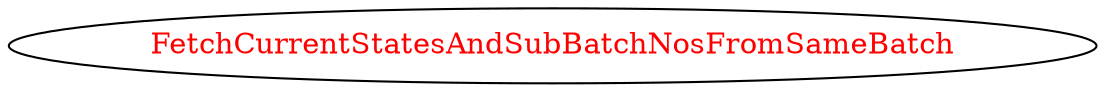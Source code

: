 digraph dependencyGraph {
 concentrate=true;
 ranksep="2.0";
 rankdir="LR"; 
 splines="ortho";
"FetchCurrentStatesAndSubBatchNosFromSameBatch" [fontcolor="red"];
}